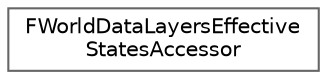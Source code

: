 digraph "Graphical Class Hierarchy"
{
 // INTERACTIVE_SVG=YES
 // LATEX_PDF_SIZE
  bgcolor="transparent";
  edge [fontname=Helvetica,fontsize=10,labelfontname=Helvetica,labelfontsize=10];
  node [fontname=Helvetica,fontsize=10,shape=box,height=0.2,width=0.4];
  rankdir="LR";
  Node0 [id="Node000000",label="FWorldDataLayersEffective\lStatesAccessor",height=0.2,width=0.4,color="grey40", fillcolor="white", style="filled",URL="$d1/db9/structFWorldDataLayersEffectiveStatesAccessor.html",tooltip=" "];
}
